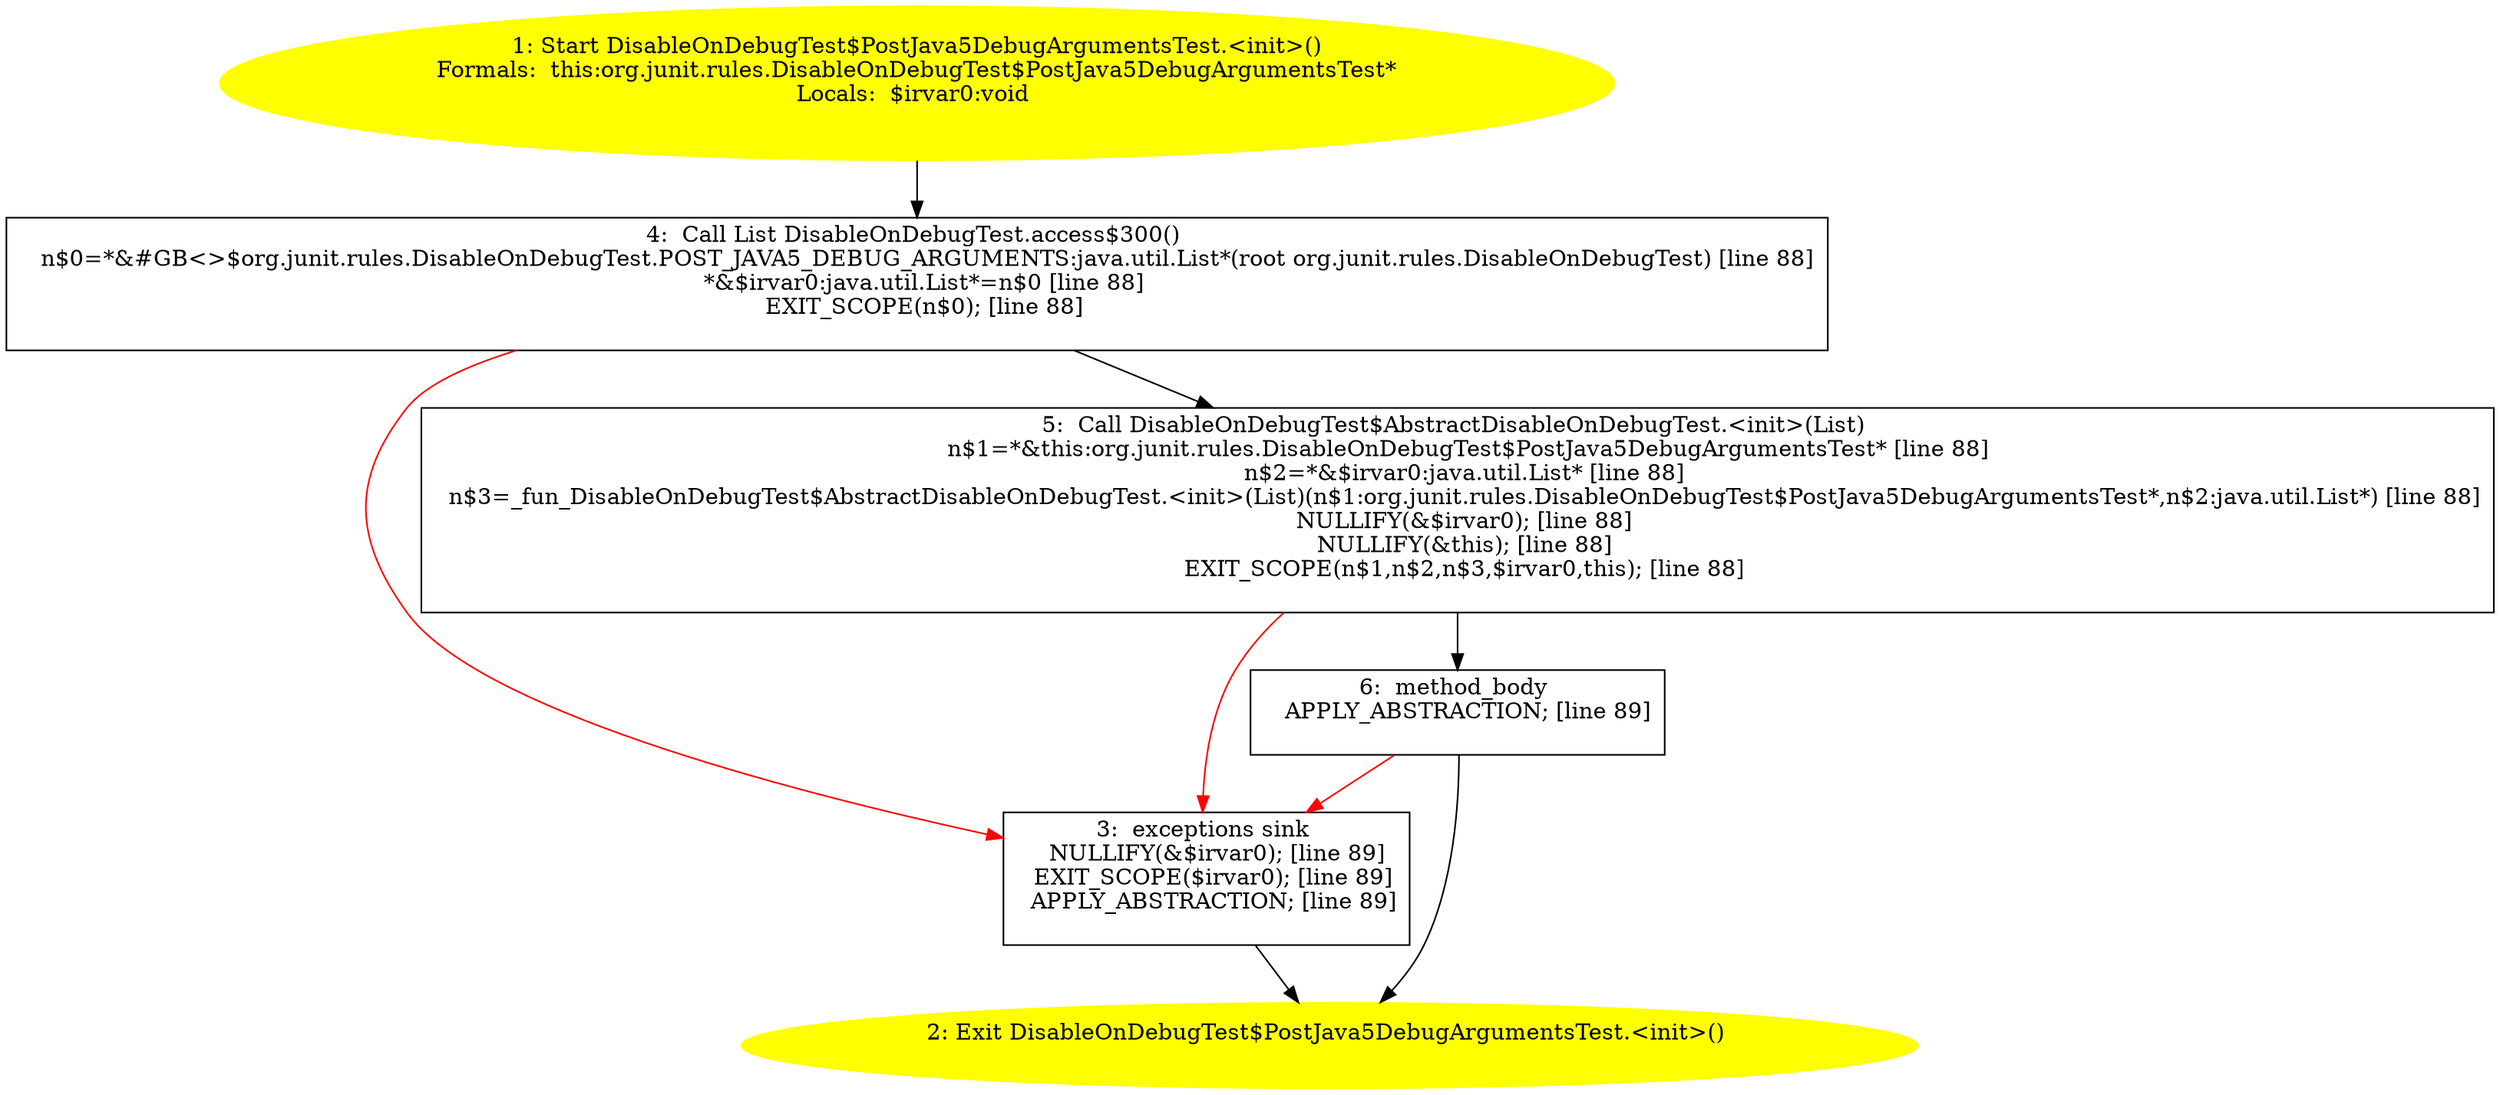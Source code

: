 /* @generated */
digraph cfg {
"org.junit.rules.DisableOnDebugTest$PostJava5DebugArgumentsTest.<init>().2152e7adc7f155dd8d7229b8c1826e03_1" [label="1: Start DisableOnDebugTest$PostJava5DebugArgumentsTest.<init>()\nFormals:  this:org.junit.rules.DisableOnDebugTest$PostJava5DebugArgumentsTest*\nLocals:  $irvar0:void \n  " color=yellow style=filled]
	

	 "org.junit.rules.DisableOnDebugTest$PostJava5DebugArgumentsTest.<init>().2152e7adc7f155dd8d7229b8c1826e03_1" -> "org.junit.rules.DisableOnDebugTest$PostJava5DebugArgumentsTest.<init>().2152e7adc7f155dd8d7229b8c1826e03_4" ;
"org.junit.rules.DisableOnDebugTest$PostJava5DebugArgumentsTest.<init>().2152e7adc7f155dd8d7229b8c1826e03_2" [label="2: Exit DisableOnDebugTest$PostJava5DebugArgumentsTest.<init>() \n  " color=yellow style=filled]
	

"org.junit.rules.DisableOnDebugTest$PostJava5DebugArgumentsTest.<init>().2152e7adc7f155dd8d7229b8c1826e03_3" [label="3:  exceptions sink \n   NULLIFY(&$irvar0); [line 89]\n  EXIT_SCOPE($irvar0); [line 89]\n  APPLY_ABSTRACTION; [line 89]\n " shape="box"]
	

	 "org.junit.rules.DisableOnDebugTest$PostJava5DebugArgumentsTest.<init>().2152e7adc7f155dd8d7229b8c1826e03_3" -> "org.junit.rules.DisableOnDebugTest$PostJava5DebugArgumentsTest.<init>().2152e7adc7f155dd8d7229b8c1826e03_2" ;
"org.junit.rules.DisableOnDebugTest$PostJava5DebugArgumentsTest.<init>().2152e7adc7f155dd8d7229b8c1826e03_4" [label="4:  Call List DisableOnDebugTest.access$300() \n   n$0=*&#GB<>$org.junit.rules.DisableOnDebugTest.POST_JAVA5_DEBUG_ARGUMENTS:java.util.List*(root org.junit.rules.DisableOnDebugTest) [line 88]\n  *&$irvar0:java.util.List*=n$0 [line 88]\n  EXIT_SCOPE(n$0); [line 88]\n " shape="box"]
	

	 "org.junit.rules.DisableOnDebugTest$PostJava5DebugArgumentsTest.<init>().2152e7adc7f155dd8d7229b8c1826e03_4" -> "org.junit.rules.DisableOnDebugTest$PostJava5DebugArgumentsTest.<init>().2152e7adc7f155dd8d7229b8c1826e03_5" ;
	 "org.junit.rules.DisableOnDebugTest$PostJava5DebugArgumentsTest.<init>().2152e7adc7f155dd8d7229b8c1826e03_4" -> "org.junit.rules.DisableOnDebugTest$PostJava5DebugArgumentsTest.<init>().2152e7adc7f155dd8d7229b8c1826e03_3" [color="red" ];
"org.junit.rules.DisableOnDebugTest$PostJava5DebugArgumentsTest.<init>().2152e7adc7f155dd8d7229b8c1826e03_5" [label="5:  Call DisableOnDebugTest$AbstractDisableOnDebugTest.<init>(List) \n   n$1=*&this:org.junit.rules.DisableOnDebugTest$PostJava5DebugArgumentsTest* [line 88]\n  n$2=*&$irvar0:java.util.List* [line 88]\n  n$3=_fun_DisableOnDebugTest$AbstractDisableOnDebugTest.<init>(List)(n$1:org.junit.rules.DisableOnDebugTest$PostJava5DebugArgumentsTest*,n$2:java.util.List*) [line 88]\n  NULLIFY(&$irvar0); [line 88]\n  NULLIFY(&this); [line 88]\n  EXIT_SCOPE(n$1,n$2,n$3,$irvar0,this); [line 88]\n " shape="box"]
	

	 "org.junit.rules.DisableOnDebugTest$PostJava5DebugArgumentsTest.<init>().2152e7adc7f155dd8d7229b8c1826e03_5" -> "org.junit.rules.DisableOnDebugTest$PostJava5DebugArgumentsTest.<init>().2152e7adc7f155dd8d7229b8c1826e03_6" ;
	 "org.junit.rules.DisableOnDebugTest$PostJava5DebugArgumentsTest.<init>().2152e7adc7f155dd8d7229b8c1826e03_5" -> "org.junit.rules.DisableOnDebugTest$PostJava5DebugArgumentsTest.<init>().2152e7adc7f155dd8d7229b8c1826e03_3" [color="red" ];
"org.junit.rules.DisableOnDebugTest$PostJava5DebugArgumentsTest.<init>().2152e7adc7f155dd8d7229b8c1826e03_6" [label="6:  method_body \n   APPLY_ABSTRACTION; [line 89]\n " shape="box"]
	

	 "org.junit.rules.DisableOnDebugTest$PostJava5DebugArgumentsTest.<init>().2152e7adc7f155dd8d7229b8c1826e03_6" -> "org.junit.rules.DisableOnDebugTest$PostJava5DebugArgumentsTest.<init>().2152e7adc7f155dd8d7229b8c1826e03_2" ;
	 "org.junit.rules.DisableOnDebugTest$PostJava5DebugArgumentsTest.<init>().2152e7adc7f155dd8d7229b8c1826e03_6" -> "org.junit.rules.DisableOnDebugTest$PostJava5DebugArgumentsTest.<init>().2152e7adc7f155dd8d7229b8c1826e03_3" [color="red" ];
}
